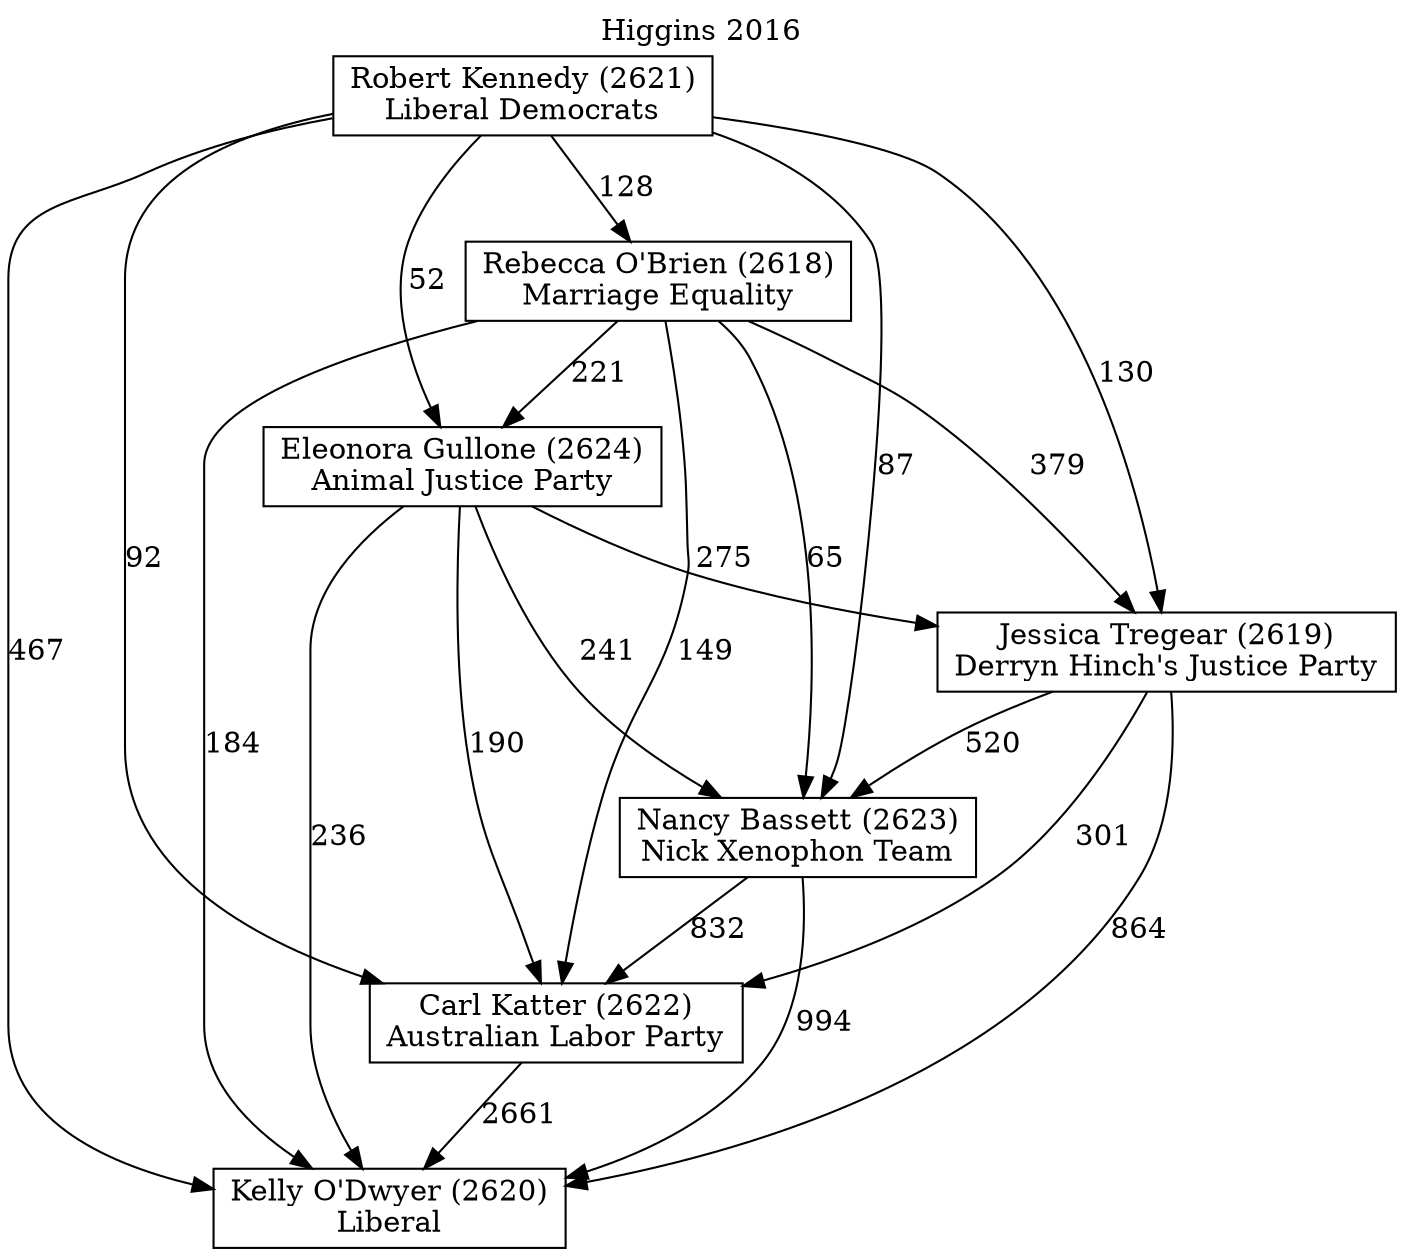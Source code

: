 // House preference flow
digraph "Kelly O'Dwyer (2620)_Higgins_2016" {
	graph [label="Higgins 2016" labelloc=t mclimit=10]
	node [shape=box]
	"Kelly O'Dwyer (2620)" [label="Kelly O'Dwyer (2620)
Liberal"]
	"Carl Katter (2622)" [label="Carl Katter (2622)
Australian Labor Party"]
	"Nancy Bassett (2623)" [label="Nancy Bassett (2623)
Nick Xenophon Team"]
	"Jessica Tregear (2619)" [label="Jessica Tregear (2619)
Derryn Hinch's Justice Party"]
	"Eleonora Gullone (2624)" [label="Eleonora Gullone (2624)
Animal Justice Party"]
	"Rebecca O'Brien (2618)" [label="Rebecca O'Brien (2618)
Marriage Equality"]
	"Robert Kennedy (2621)" [label="Robert Kennedy (2621)
Liberal Democrats"]
	"Carl Katter (2622)" -> "Kelly O'Dwyer (2620)" [label=2661]
	"Nancy Bassett (2623)" -> "Carl Katter (2622)" [label=832]
	"Jessica Tregear (2619)" -> "Nancy Bassett (2623)" [label=520]
	"Eleonora Gullone (2624)" -> "Jessica Tregear (2619)" [label=275]
	"Rebecca O'Brien (2618)" -> "Eleonora Gullone (2624)" [label=221]
	"Robert Kennedy (2621)" -> "Rebecca O'Brien (2618)" [label=128]
	"Nancy Bassett (2623)" -> "Kelly O'Dwyer (2620)" [label=994]
	"Jessica Tregear (2619)" -> "Kelly O'Dwyer (2620)" [label=864]
	"Eleonora Gullone (2624)" -> "Kelly O'Dwyer (2620)" [label=236]
	"Rebecca O'Brien (2618)" -> "Kelly O'Dwyer (2620)" [label=184]
	"Robert Kennedy (2621)" -> "Kelly O'Dwyer (2620)" [label=467]
	"Robert Kennedy (2621)" -> "Eleonora Gullone (2624)" [label=52]
	"Rebecca O'Brien (2618)" -> "Jessica Tregear (2619)" [label=379]
	"Robert Kennedy (2621)" -> "Jessica Tregear (2619)" [label=130]
	"Eleonora Gullone (2624)" -> "Nancy Bassett (2623)" [label=241]
	"Rebecca O'Brien (2618)" -> "Nancy Bassett (2623)" [label=65]
	"Robert Kennedy (2621)" -> "Nancy Bassett (2623)" [label=87]
	"Jessica Tregear (2619)" -> "Carl Katter (2622)" [label=301]
	"Eleonora Gullone (2624)" -> "Carl Katter (2622)" [label=190]
	"Rebecca O'Brien (2618)" -> "Carl Katter (2622)" [label=149]
	"Robert Kennedy (2621)" -> "Carl Katter (2622)" [label=92]
}

